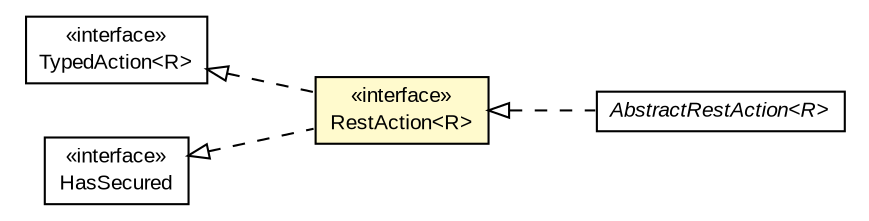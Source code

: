 #!/usr/local/bin/dot
#
# Class diagram 
# Generated by UMLGraph version R5_6-24-gf6e263 (http://www.umlgraph.org/)
#

digraph G {
	edge [fontname="arial",fontsize=10,labelfontname="arial",labelfontsize=10];
	node [fontname="arial",fontsize=10,shape=plaintext];
	nodesep=0.25;
	ranksep=0.5;
	rankdir=LR;
	// com.gwtplatform.dispatch.shared.TypedAction<R>
	c449840 [label=<<table title="com.gwtplatform.dispatch.shared.TypedAction" border="0" cellborder="1" cellspacing="0" cellpadding="2" port="p" href="../../shared/TypedAction.html">
		<tr><td><table border="0" cellspacing="0" cellpadding="1">
<tr><td align="center" balign="center"> &#171;interface&#187; </td></tr>
<tr><td align="center" balign="center"> TypedAction&lt;R&gt; </td></tr>
		</table></td></tr>
		</table>>, URL="../../shared/TypedAction.html", fontname="arial", fontcolor="black", fontsize=10.0];
	// com.gwtplatform.dispatch.shared.HasSecured
	c449843 [label=<<table title="com.gwtplatform.dispatch.shared.HasSecured" border="0" cellborder="1" cellspacing="0" cellpadding="2" port="p" href="../../shared/HasSecured.html">
		<tr><td><table border="0" cellspacing="0" cellpadding="1">
<tr><td align="center" balign="center"> &#171;interface&#187; </td></tr>
<tr><td align="center" balign="center"> HasSecured </td></tr>
		</table></td></tr>
		</table>>, URL="../../shared/HasSecured.html", fontname="arial", fontcolor="black", fontsize=10.0];
	// com.gwtplatform.dispatch.rest.client.AbstractRestAction<R>
	c450138 [label=<<table title="com.gwtplatform.dispatch.rest.client.AbstractRestAction" border="0" cellborder="1" cellspacing="0" cellpadding="2" port="p" href="../client/AbstractRestAction.html">
		<tr><td><table border="0" cellspacing="0" cellpadding="1">
<tr><td align="center" balign="center"><font face="arial italic"> AbstractRestAction&lt;R&gt; </font></td></tr>
		</table></td></tr>
		</table>>, URL="../client/AbstractRestAction.html", fontname="arial", fontcolor="black", fontsize=10.0];
	// com.gwtplatform.dispatch.rest.shared.RestAction<R>
	c450182 [label=<<table title="com.gwtplatform.dispatch.rest.shared.RestAction" border="0" cellborder="1" cellspacing="0" cellpadding="2" port="p" bgcolor="lemonChiffon" href="./RestAction.html">
		<tr><td><table border="0" cellspacing="0" cellpadding="1">
<tr><td align="center" balign="center"> &#171;interface&#187; </td></tr>
<tr><td align="center" balign="center"> RestAction&lt;R&gt; </td></tr>
		</table></td></tr>
		</table>>, URL="./RestAction.html", fontname="arial", fontcolor="black", fontsize=10.0];
	//com.gwtplatform.dispatch.rest.client.AbstractRestAction<R> implements com.gwtplatform.dispatch.rest.shared.RestAction<R>
	c450182:p -> c450138:p [dir=back,arrowtail=empty,style=dashed];
	//com.gwtplatform.dispatch.rest.shared.RestAction<R> implements com.gwtplatform.dispatch.shared.TypedAction<R>
	c449840:p -> c450182:p [dir=back,arrowtail=empty,style=dashed];
	//com.gwtplatform.dispatch.rest.shared.RestAction<R> implements com.gwtplatform.dispatch.shared.HasSecured
	c449843:p -> c450182:p [dir=back,arrowtail=empty,style=dashed];
}

